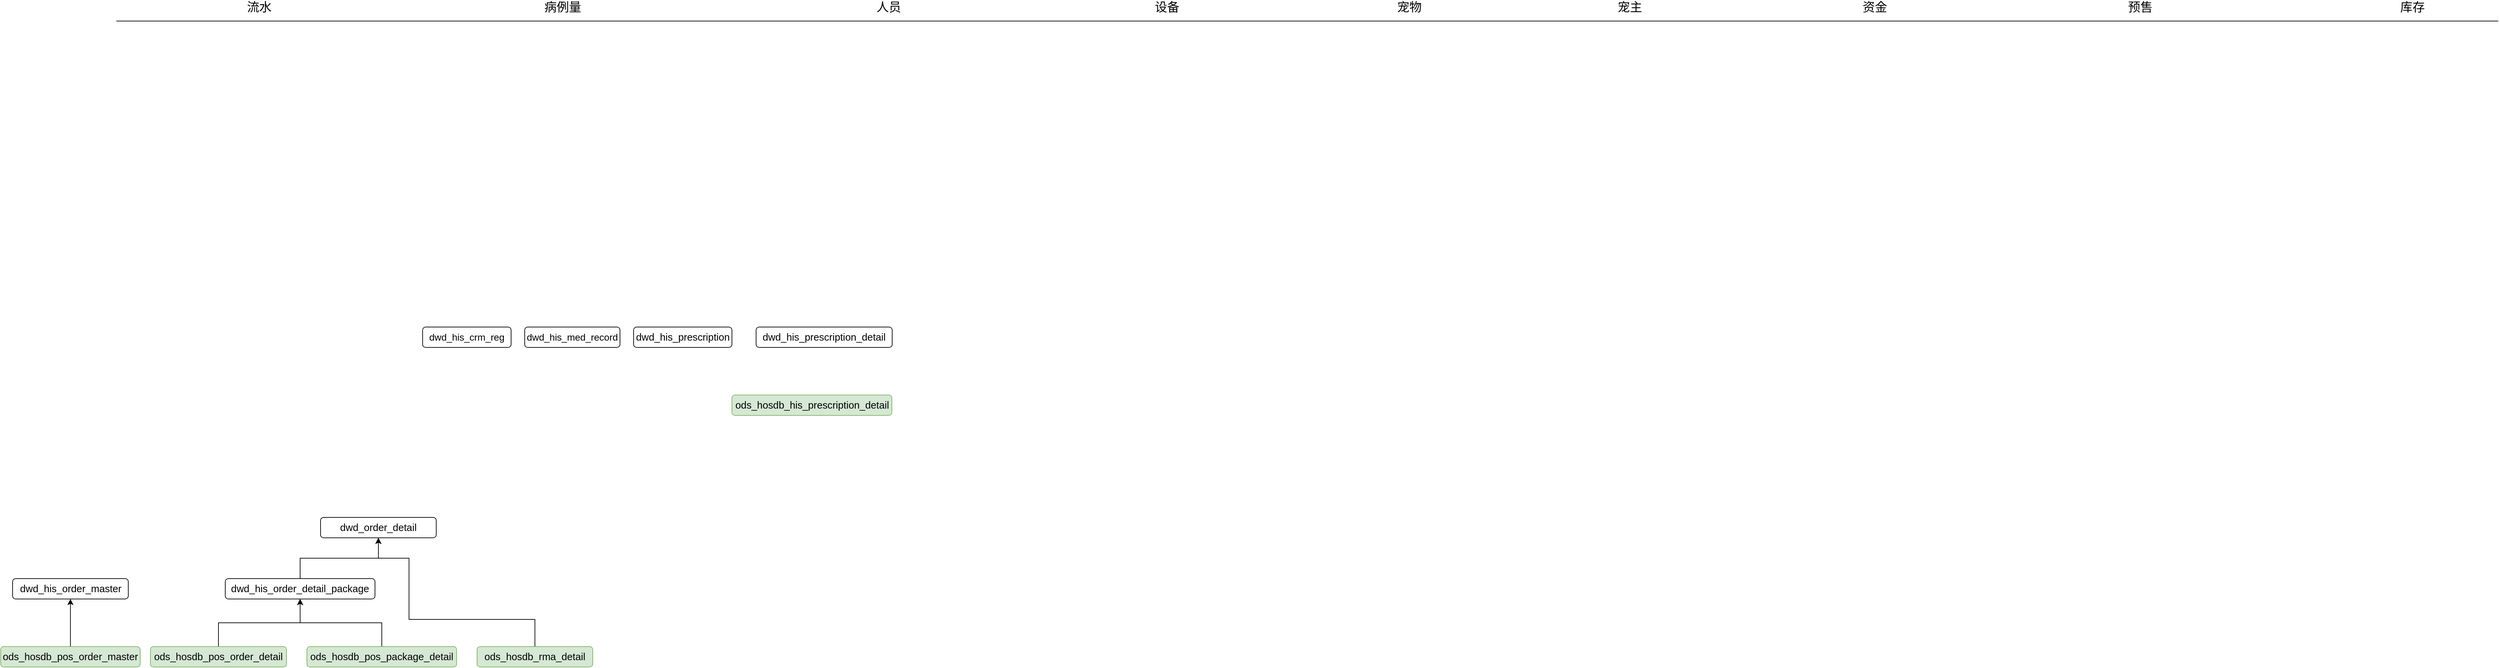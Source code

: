 <mxfile version="13.6.3" type="github">
  <diagram id="C5RBs43oDa-KdzZeNtuy" name="Page-1">
    <mxGraphModel dx="2547" dy="803" grid="1" gridSize="10" guides="1" tooltips="1" connect="1" arrows="1" fold="1" page="1" pageScale="1" pageWidth="1169" pageHeight="1654" math="0" shadow="0">
      <root>
        <mxCell id="WIyWlLk6GJQsqaUBKTNV-0" />
        <mxCell id="WIyWlLk6GJQsqaUBKTNV-1" parent="WIyWlLk6GJQsqaUBKTNV-0" />
        <mxCell id="U9vrIm9-OV88J7OPpGEh-0" value="&lt;span style=&quot;text-align: left ; background-color: rgb(255 , 255 , 255)&quot;&gt;&lt;font style=&quot;font-size: 14px&quot;&gt;dwd_his_crm_reg&lt;/font&gt;&lt;/span&gt;" style="rounded=1;whiteSpace=wrap;html=1;" parent="WIyWlLk6GJQsqaUBKTNV-1" vertex="1">
          <mxGeometry x="450" y="490" width="130" height="30" as="geometry" />
        </mxCell>
        <mxCell id="U9vrIm9-OV88J7OPpGEh-1" value="&lt;span style=&quot;font-family: &amp;#34;simsun&amp;#34; , ; text-align: left ; background-color: rgb(255 , 255 , 255)&quot;&gt;&lt;font style=&quot;font-size: 14px&quot;&gt;dwd_his_med_record&lt;/font&gt;&lt;/span&gt;" style="rounded=1;whiteSpace=wrap;html=1;" parent="WIyWlLk6GJQsqaUBKTNV-1" vertex="1">
          <mxGeometry x="600" y="490" width="140" height="30" as="geometry" />
        </mxCell>
        <mxCell id="U9vrIm9-OV88J7OPpGEh-2" value="&lt;span style=&quot;font-family: &amp;#34;simsun&amp;#34; , ; font-size: 14.667px ; text-align: left ; background-color: rgb(255 , 255 , 255)&quot;&gt;dwd_his_prescription&lt;/span&gt;" style="rounded=1;whiteSpace=wrap;html=1;" parent="WIyWlLk6GJQsqaUBKTNV-1" vertex="1">
          <mxGeometry x="760" y="490" width="144.5" height="30" as="geometry" />
        </mxCell>
        <mxCell id="U9vrIm9-OV88J7OPpGEh-3" value="&lt;span style=&quot;font-family: &amp;#34;simsun&amp;#34; , ; font-size: 14.667px ; text-align: left ; background-color: rgb(255 , 255 , 255)&quot;&gt;dwd_his_prescription_detail&lt;/span&gt;" style="rounded=1;whiteSpace=wrap;html=1;" parent="WIyWlLk6GJQsqaUBKTNV-1" vertex="1">
          <mxGeometry x="940" y="490" width="200" height="30" as="geometry" />
        </mxCell>
        <mxCell id="adVB5Y1s71XM_t7DbSA6-0" value="&lt;span style=&quot;font-family: &amp;#34;simsun&amp;#34; , ; font-size: 14.667px ; text-align: left ; background-color: rgb(255 , 255 , 255)&quot;&gt;dwd_his_order_master&lt;/span&gt;" style="rounded=1;whiteSpace=wrap;html=1;" parent="WIyWlLk6GJQsqaUBKTNV-1" vertex="1">
          <mxGeometry x="-152.5" y="860" width="170" height="30" as="geometry" />
        </mxCell>
        <mxCell id="adVB5Y1s71XM_t7DbSA6-5" style="edgeStyle=orthogonalEdgeStyle;rounded=0;orthogonalLoop=1;jettySize=auto;html=1;entryX=0.5;entryY=1;entryDx=0;entryDy=0;" parent="WIyWlLk6GJQsqaUBKTNV-1" source="adVB5Y1s71XM_t7DbSA6-1" target="adVB5Y1s71XM_t7DbSA6-3" edge="1">
          <mxGeometry relative="1" as="geometry" />
        </mxCell>
        <mxCell id="adVB5Y1s71XM_t7DbSA6-1" value="&lt;span style=&quot;font-size: 14.667px; text-align: left;&quot;&gt;ods_hosdb_pos_order_detail&lt;/span&gt;" style="rounded=1;whiteSpace=wrap;html=1;strokeColor=#82b366;fillColor=#d5e8d4;labelBackgroundColor=none;" parent="WIyWlLk6GJQsqaUBKTNV-1" vertex="1">
          <mxGeometry x="50" y="960" width="200" height="30" as="geometry" />
        </mxCell>
        <mxCell id="adVB5Y1s71XM_t7DbSA6-6" style="edgeStyle=orthogonalEdgeStyle;rounded=0;orthogonalLoop=1;jettySize=auto;html=1;exitX=0.5;exitY=0;exitDx=0;exitDy=0;entryX=0.5;entryY=1;entryDx=0;entryDy=0;" parent="WIyWlLk6GJQsqaUBKTNV-1" source="adVB5Y1s71XM_t7DbSA6-2" target="adVB5Y1s71XM_t7DbSA6-3" edge="1">
          <mxGeometry relative="1" as="geometry">
            <mxPoint x="280" y="880" as="targetPoint" />
          </mxGeometry>
        </mxCell>
        <mxCell id="adVB5Y1s71XM_t7DbSA6-2" value="&lt;span style=&quot;font-size: 14.667px; text-align: left;&quot;&gt;ods_hosdb_pos_package_detail&lt;/span&gt;" style="rounded=1;whiteSpace=wrap;html=1;strokeColor=#82b366;fillColor=#d5e8d4;labelBackgroundColor=none;" parent="WIyWlLk6GJQsqaUBKTNV-1" vertex="1">
          <mxGeometry x="280" y="960" width="220" height="30" as="geometry" />
        </mxCell>
        <mxCell id="adVB5Y1s71XM_t7DbSA6-10" style="edgeStyle=orthogonalEdgeStyle;rounded=0;orthogonalLoop=1;jettySize=auto;html=1;entryX=0.5;entryY=1;entryDx=0;entryDy=0;" parent="WIyWlLk6GJQsqaUBKTNV-1" source="adVB5Y1s71XM_t7DbSA6-3" target="adVB5Y1s71XM_t7DbSA6-9" edge="1">
          <mxGeometry relative="1" as="geometry" />
        </mxCell>
        <mxCell id="adVB5Y1s71XM_t7DbSA6-3" value="&lt;span style=&quot;font-family: &amp;#34;simsun&amp;#34; , ; font-size: 14.667px ; text-align: left ; background-color: rgb(255 , 255 , 255)&quot;&gt;dwd_his_order_detail_package&lt;/span&gt;" style="rounded=1;whiteSpace=wrap;html=1;" parent="WIyWlLk6GJQsqaUBKTNV-1" vertex="1">
          <mxGeometry x="160" y="860" width="220" height="30" as="geometry" />
        </mxCell>
        <mxCell id="adVB5Y1s71XM_t7DbSA6-12" style="edgeStyle=orthogonalEdgeStyle;rounded=0;orthogonalLoop=1;jettySize=auto;html=1;entryX=0.5;entryY=1;entryDx=0;entryDy=0;fontColor=#000000;" parent="WIyWlLk6GJQsqaUBKTNV-1" source="adVB5Y1s71XM_t7DbSA6-7" target="adVB5Y1s71XM_t7DbSA6-9" edge="1">
          <mxGeometry relative="1" as="geometry">
            <Array as="points">
              <mxPoint x="615" y="920" />
              <mxPoint x="430" y="920" />
              <mxPoint x="430" y="830" />
              <mxPoint x="385" y="830" />
            </Array>
          </mxGeometry>
        </mxCell>
        <mxCell id="adVB5Y1s71XM_t7DbSA6-7" value="&lt;span style=&quot;font-size: 14.667px; text-align: left;&quot;&gt;ods_hosdb_rma_detail&lt;/span&gt;" style="rounded=1;whiteSpace=wrap;html=1;fillColor=#d5e8d4;strokeColor=#82b366;labelBackgroundColor=none;" parent="WIyWlLk6GJQsqaUBKTNV-1" vertex="1">
          <mxGeometry x="530" y="960" width="170" height="30" as="geometry" />
        </mxCell>
        <mxCell id="adVB5Y1s71XM_t7DbSA6-9" value="&lt;span style=&quot;font-family: &amp;#34;simsun&amp;#34; , ; font-size: 14.667px ; text-align: left ; background-color: rgb(255 , 255 , 255)&quot;&gt;dwd_order_detail&lt;/span&gt;" style="rounded=1;whiteSpace=wrap;html=1;" parent="WIyWlLk6GJQsqaUBKTNV-1" vertex="1">
          <mxGeometry x="300" y="770" width="170" height="30" as="geometry" />
        </mxCell>
        <mxCell id="Bk855qsE1jtpseWWsSES-12" style="edgeStyle=orthogonalEdgeStyle;rounded=0;orthogonalLoop=1;jettySize=auto;html=1;entryX=0.5;entryY=1;entryDx=0;entryDy=0;" edge="1" parent="WIyWlLk6GJQsqaUBKTNV-1" source="Bk855qsE1jtpseWWsSES-11" target="adVB5Y1s71XM_t7DbSA6-0">
          <mxGeometry relative="1" as="geometry" />
        </mxCell>
        <mxCell id="Bk855qsE1jtpseWWsSES-11" value="&lt;span style=&quot;font-size: 14.667px ; text-align: left&quot;&gt;ods_hosdb_pos_order_master&lt;/span&gt;" style="rounded=1;whiteSpace=wrap;html=1;strokeColor=#82b366;fillColor=#d5e8d4;labelBackgroundColor=none;" vertex="1" parent="WIyWlLk6GJQsqaUBKTNV-1">
          <mxGeometry x="-170" y="960" width="205" height="30" as="geometry" />
        </mxCell>
        <mxCell id="Bk855qsE1jtpseWWsSES-15" value="&lt;span style=&quot;&quot;&gt;&lt;span style=&quot;font-size: 14.667px ; text-align: left&quot;&gt;ods_hosdb_his_&lt;/span&gt;&lt;span style=&quot;font-size: 14.667px ; text-align: left&quot;&gt;prescription_detail&lt;/span&gt;&lt;/span&gt;" style="rounded=1;whiteSpace=wrap;html=1;strokeColor=#82b366;fillColor=#d5e8d4;labelBackgroundColor=none;" vertex="1" parent="WIyWlLk6GJQsqaUBKTNV-1">
          <mxGeometry x="904.5" y="590" width="235" height="30" as="geometry" />
        </mxCell>
        <mxCell id="Bk855qsE1jtpseWWsSES-16" value="" style="endArrow=none;html=1;fontColor=#000000;" edge="1" parent="WIyWlLk6GJQsqaUBKTNV-1">
          <mxGeometry width="50" height="50" relative="1" as="geometry">
            <mxPoint y="40" as="sourcePoint" />
            <mxPoint x="3500" y="40" as="targetPoint" />
          </mxGeometry>
        </mxCell>
        <mxCell id="Bk855qsE1jtpseWWsSES-17" value="&lt;font style=&quot;font-size: 18px&quot;&gt;流水&lt;/font&gt;" style="text;html=1;strokeColor=none;fillColor=none;align=center;verticalAlign=middle;whiteSpace=wrap;rounded=0;labelBackgroundColor=none;fontColor=#000000;" vertex="1" parent="WIyWlLk6GJQsqaUBKTNV-1">
          <mxGeometry x="190" y="10" width="40" height="20" as="geometry" />
        </mxCell>
        <mxCell id="Bk855qsE1jtpseWWsSES-18" value="&lt;font style=&quot;font-size: 18px&quot;&gt;病例量&lt;/font&gt;" style="text;html=1;strokeColor=none;fillColor=none;align=center;verticalAlign=middle;whiteSpace=wrap;rounded=0;labelBackgroundColor=none;fontColor=#000000;" vertex="1" parent="WIyWlLk6GJQsqaUBKTNV-1">
          <mxGeometry x="622" y="10" width="68" height="20" as="geometry" />
        </mxCell>
        <mxCell id="Bk855qsE1jtpseWWsSES-19" value="&lt;font style=&quot;font-size: 18px&quot;&gt;人员&lt;/font&gt;" style="text;html=1;strokeColor=none;fillColor=none;align=center;verticalAlign=middle;whiteSpace=wrap;rounded=0;labelBackgroundColor=none;fontColor=#000000;" vertex="1" parent="WIyWlLk6GJQsqaUBKTNV-1">
          <mxGeometry x="1101" y="10" width="68" height="20" as="geometry" />
        </mxCell>
        <mxCell id="Bk855qsE1jtpseWWsSES-20" value="&lt;span style=&quot;font-size: 18px&quot;&gt;设备&lt;/span&gt;" style="text;html=1;strokeColor=none;fillColor=none;align=center;verticalAlign=middle;whiteSpace=wrap;rounded=0;labelBackgroundColor=none;fontColor=#000000;" vertex="1" parent="WIyWlLk6GJQsqaUBKTNV-1">
          <mxGeometry x="1510" y="10" width="68" height="20" as="geometry" />
        </mxCell>
        <mxCell id="Bk855qsE1jtpseWWsSES-21" value="&lt;span style=&quot;font-size: 18px&quot;&gt;宠物&lt;/span&gt;" style="text;html=1;strokeColor=none;fillColor=none;align=center;verticalAlign=middle;whiteSpace=wrap;rounded=0;labelBackgroundColor=none;fontColor=#000000;" vertex="1" parent="WIyWlLk6GJQsqaUBKTNV-1">
          <mxGeometry x="1866" y="10" width="68" height="20" as="geometry" />
        </mxCell>
        <mxCell id="Bk855qsE1jtpseWWsSES-22" value="&lt;span style=&quot;font-size: 18px&quot;&gt;宠主&lt;/span&gt;" style="text;html=1;strokeColor=none;fillColor=none;align=center;verticalAlign=middle;whiteSpace=wrap;rounded=0;labelBackgroundColor=none;fontColor=#000000;" vertex="1" parent="WIyWlLk6GJQsqaUBKTNV-1">
          <mxGeometry x="2190" y="10" width="68" height="20" as="geometry" />
        </mxCell>
        <mxCell id="Bk855qsE1jtpseWWsSES-23" value="&lt;span style=&quot;font-size: 18px&quot;&gt;资金&lt;/span&gt;" style="text;html=1;strokeColor=none;fillColor=none;align=center;verticalAlign=middle;whiteSpace=wrap;rounded=0;labelBackgroundColor=none;fontColor=#000000;" vertex="1" parent="WIyWlLk6GJQsqaUBKTNV-1">
          <mxGeometry x="2550" y="10" width="68" height="20" as="geometry" />
        </mxCell>
        <mxCell id="Bk855qsE1jtpseWWsSES-24" value="&lt;span style=&quot;font-size: 18px&quot;&gt;预售&lt;/span&gt;" style="text;html=1;strokeColor=none;fillColor=none;align=center;verticalAlign=middle;whiteSpace=wrap;rounded=0;labelBackgroundColor=none;fontColor=#000000;" vertex="1" parent="WIyWlLk6GJQsqaUBKTNV-1">
          <mxGeometry x="2940" y="10" width="68" height="20" as="geometry" />
        </mxCell>
        <mxCell id="Bk855qsE1jtpseWWsSES-25" value="&lt;span style=&quot;font-size: 18px&quot;&gt;库存&lt;/span&gt;" style="text;html=1;strokeColor=none;fillColor=none;align=center;verticalAlign=middle;whiteSpace=wrap;rounded=0;labelBackgroundColor=none;fontColor=#000000;" vertex="1" parent="WIyWlLk6GJQsqaUBKTNV-1">
          <mxGeometry x="3340" y="10" width="68" height="20" as="geometry" />
        </mxCell>
      </root>
    </mxGraphModel>
  </diagram>
</mxfile>
